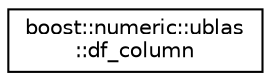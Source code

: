 digraph "Graphical Class Hierarchy"
{
  edge [fontname="Helvetica",fontsize="10",labelfontname="Helvetica",labelfontsize="10"];
  node [fontname="Helvetica",fontsize="10",shape=record];
  rankdir="LR";
  Node1 [label="boost::numeric::ublas\l::df_column",height=0.2,width=0.4,color="black", fillcolor="white", style="filled",URL="$classboost_1_1numeric_1_1ublas_1_1df__column.html"];
}
